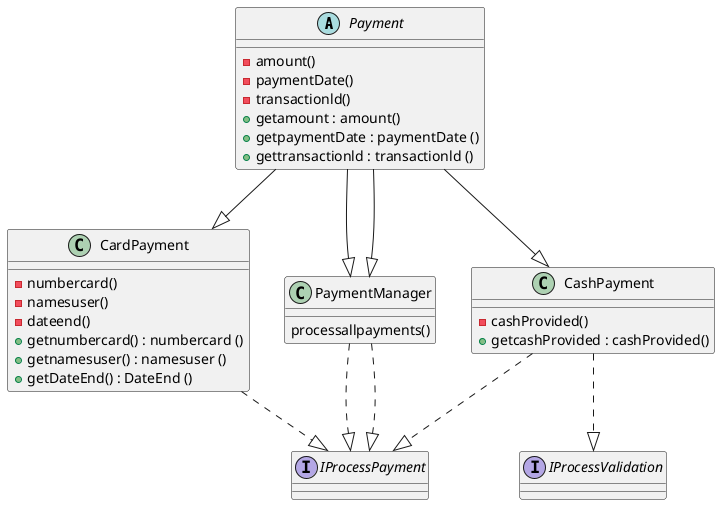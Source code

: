 @startuml Diagramm

abstract class Payment {
    -amount()
    -paymentDate()
    -transactionld()
    +getamount : amount()
    +getpaymentDate : paymentDate ()
    +gettransactionld : transactionld ()
    }

class CashPayment  {
    -cashProvided()
    +getcashProvided : cashProvided()
}

class CardPayment {
    -numbercard()
    -namesuser()
    -dateend()
    +getnumbercard() : numbercard ()
    +getnamesuser() : namesuser ()
    +getDateEnd() : DateEnd ()
    }

Class PaymentManager{
    processallpayments()
}

interface IProcessPayment
interface IProcessValidation

CardPayment..|>IProcessPayment
CashPayment..|>IProcessPayment
CashPayment..|>IProcessValidation

Payment--|>CashPayment
Payment--|>CardPayment
Payment--|>PaymentManager
PaymentManager..|>IProcessPayment
Payment--|>PaymentManager
PaymentManager..|>IProcessPayment


@enduml